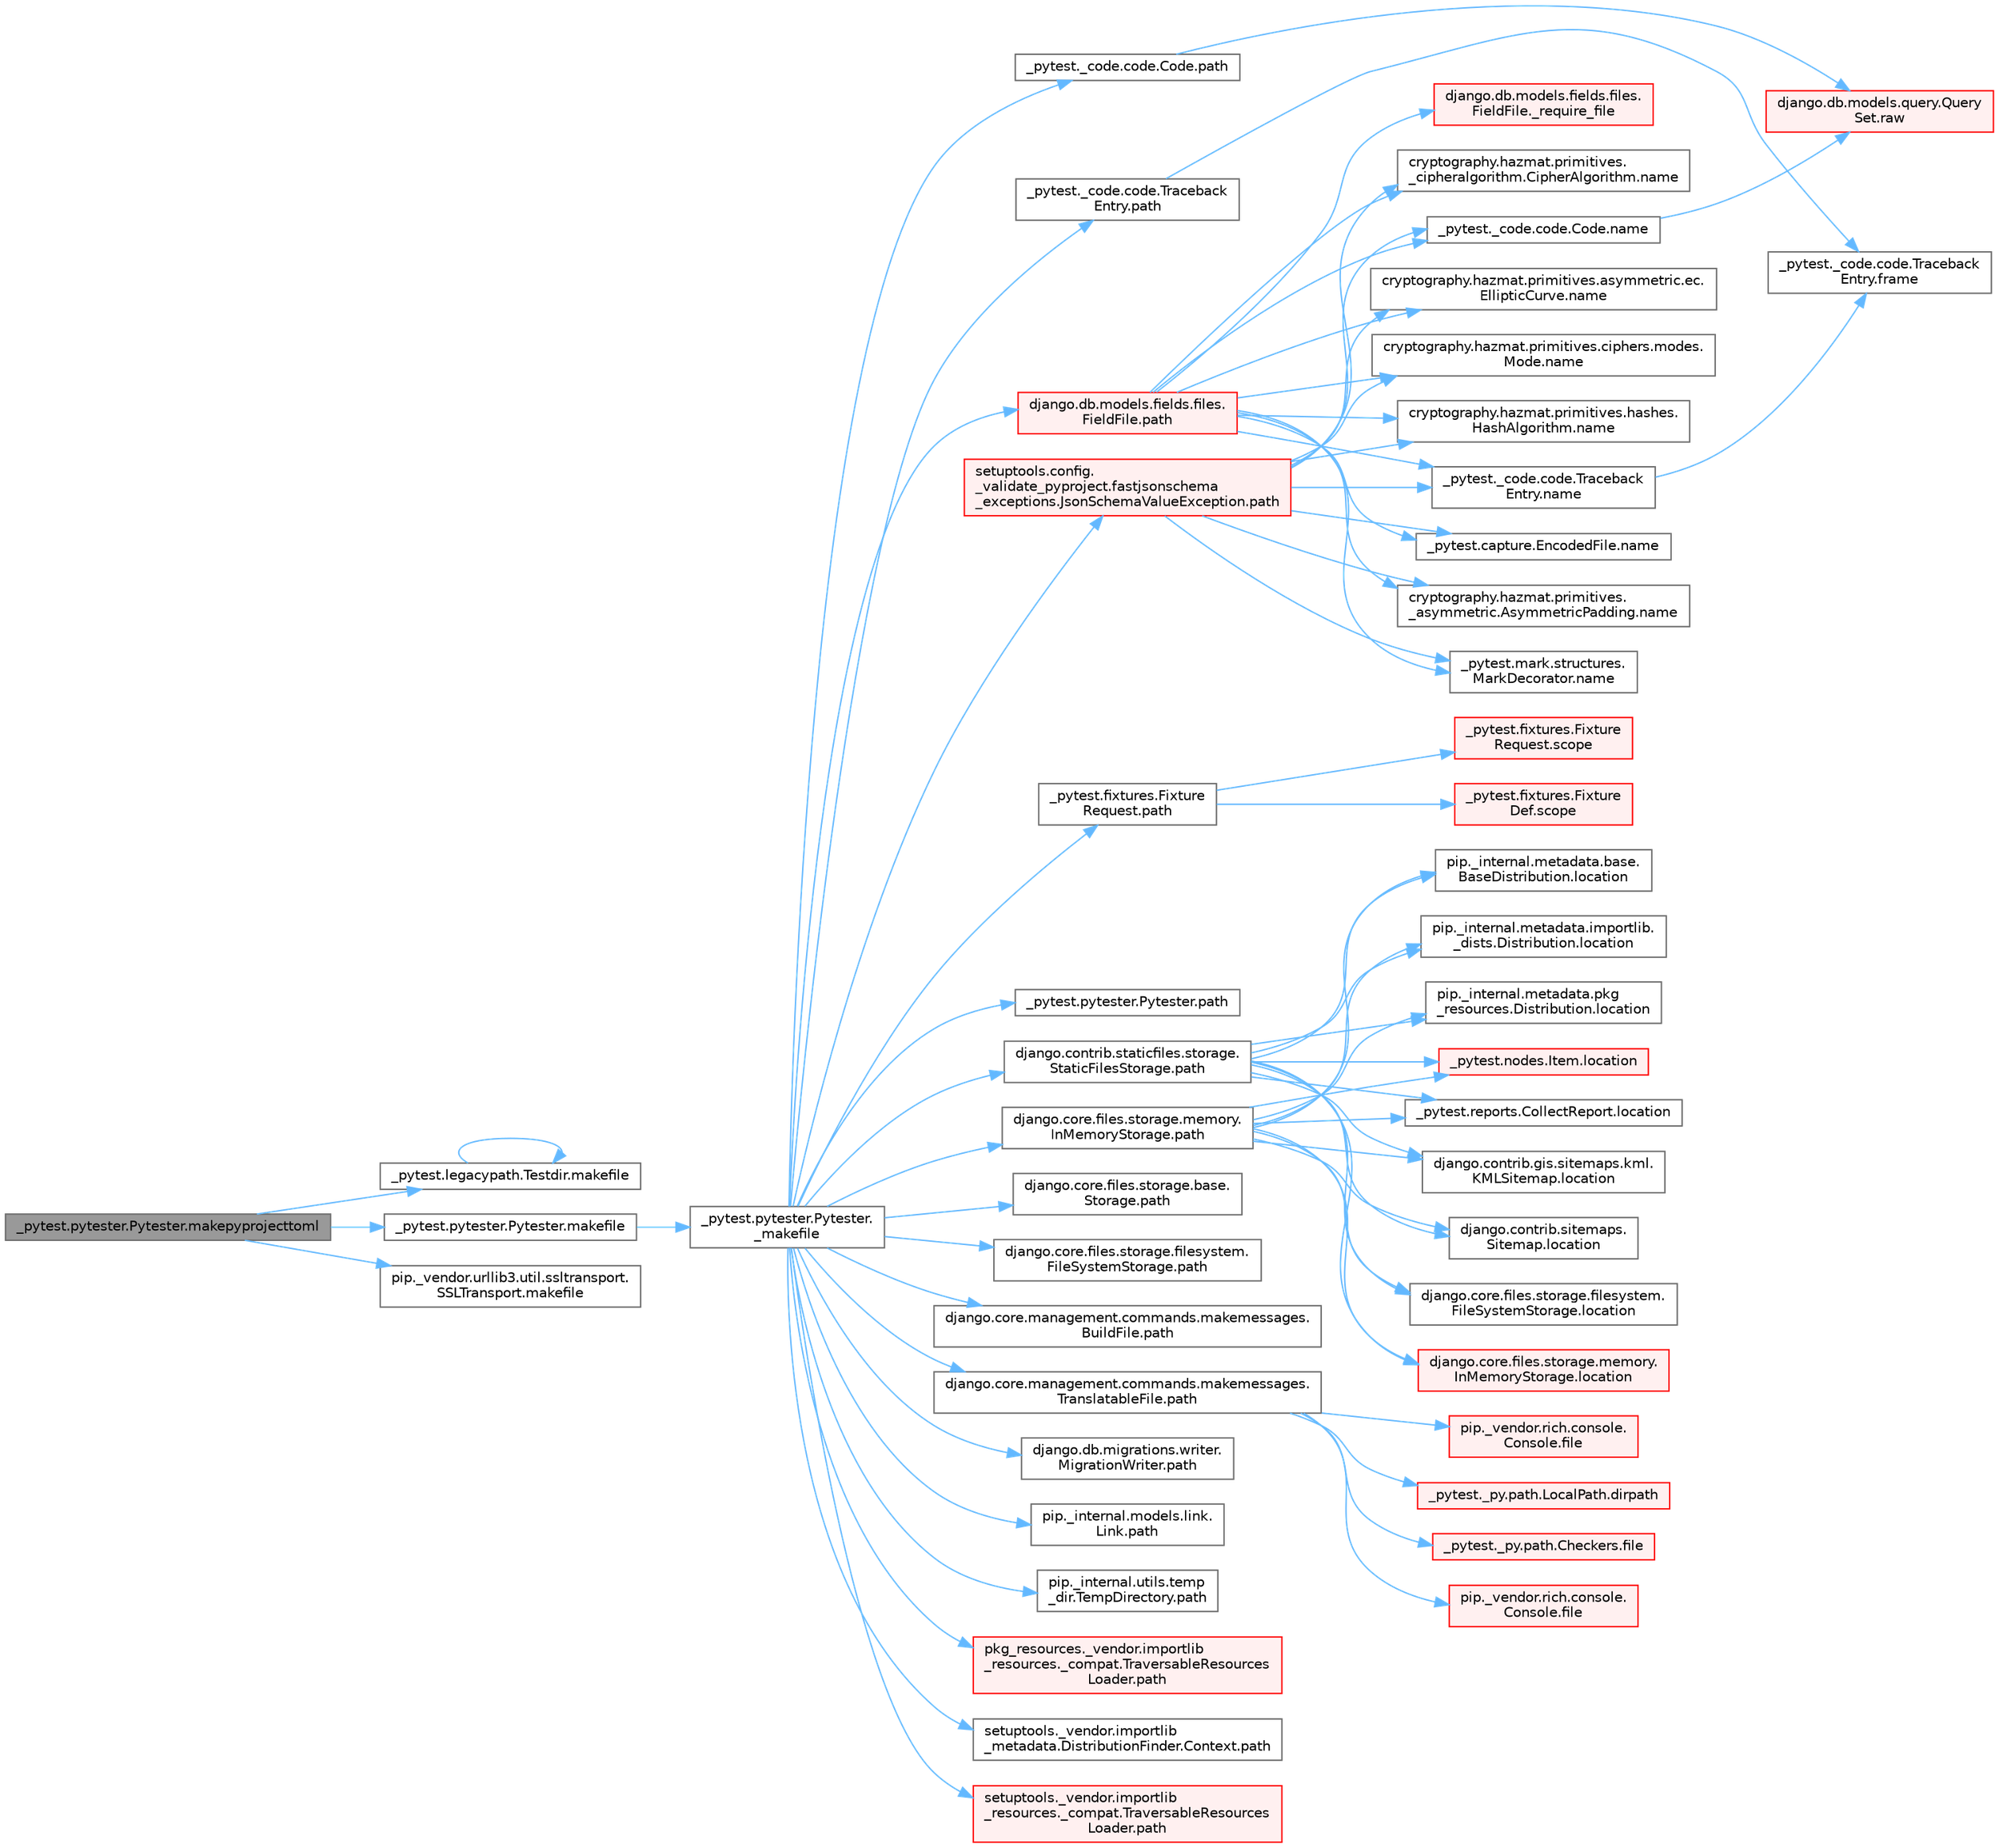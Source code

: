 digraph "_pytest.pytester.Pytester.makepyprojecttoml"
{
 // LATEX_PDF_SIZE
  bgcolor="transparent";
  edge [fontname=Helvetica,fontsize=10,labelfontname=Helvetica,labelfontsize=10];
  node [fontname=Helvetica,fontsize=10,shape=box,height=0.2,width=0.4];
  rankdir="LR";
  Node1 [id="Node000001",label="_pytest.pytester.Pytester.makepyprojecttoml",height=0.2,width=0.4,color="gray40", fillcolor="grey60", style="filled", fontcolor="black",tooltip=" "];
  Node1 -> Node2 [id="edge1_Node000001_Node000002",color="steelblue1",style="solid",tooltip=" "];
  Node2 [id="Node000002",label="_pytest.legacypath.Testdir.makefile",height=0.2,width=0.4,color="grey40", fillcolor="white", style="filled",URL="$class__pytest_1_1legacypath_1_1_testdir.html#a4f58e20ac00ba761a48f05b696156cb2",tooltip=" "];
  Node2 -> Node2 [id="edge2_Node000002_Node000002",color="steelblue1",style="solid",tooltip=" "];
  Node1 -> Node3 [id="edge3_Node000001_Node000003",color="steelblue1",style="solid",tooltip=" "];
  Node3 [id="Node000003",label="_pytest.pytester.Pytester.makefile",height=0.2,width=0.4,color="grey40", fillcolor="white", style="filled",URL="$class__pytest_1_1pytester_1_1_pytester.html#a048469530759e07445ba6768ddaf5f76",tooltip=" "];
  Node3 -> Node4 [id="edge4_Node000003_Node000004",color="steelblue1",style="solid",tooltip=" "];
  Node4 [id="Node000004",label="_pytest.pytester.Pytester.\l_makefile",height=0.2,width=0.4,color="grey40", fillcolor="white", style="filled",URL="$class__pytest_1_1pytester_1_1_pytester.html#a7a55c8d58e26455aa4fa8bc9c5d692c6",tooltip=" "];
  Node4 -> Node5 [id="edge5_Node000004_Node000005",color="steelblue1",style="solid",tooltip=" "];
  Node5 [id="Node000005",label="_pytest._code.code.Code.path",height=0.2,width=0.4,color="grey40", fillcolor="white", style="filled",URL="$class__pytest_1_1__code_1_1code_1_1_code.html#a1dae55e90750fe77c7517f806a14d864",tooltip=" "];
  Node5 -> Node6 [id="edge6_Node000005_Node000006",color="steelblue1",style="solid",tooltip=" "];
  Node6 [id="Node000006",label="django.db.models.query.Query\lSet.raw",height=0.2,width=0.4,color="red", fillcolor="#FFF0F0", style="filled",URL="$classdjango_1_1db_1_1models_1_1query_1_1_query_set.html#abce199e3993658459fb2f7c2719daa45",tooltip="PUBLIC METHODS THAT RETURN A QUERYSET SUBCLASS #."];
  Node4 -> Node17 [id="edge7_Node000004_Node000017",color="steelblue1",style="solid",tooltip=" "];
  Node17 [id="Node000017",label="_pytest._code.code.Traceback\lEntry.path",height=0.2,width=0.4,color="grey40", fillcolor="white", style="filled",URL="$class__pytest_1_1__code_1_1code_1_1_traceback_entry.html#a5a88b9ae4623733566450a9e7d8387c0",tooltip=" "];
  Node17 -> Node18 [id="edge8_Node000017_Node000018",color="steelblue1",style="solid",tooltip=" "];
  Node18 [id="Node000018",label="_pytest._code.code.Traceback\lEntry.frame",height=0.2,width=0.4,color="grey40", fillcolor="white", style="filled",URL="$class__pytest_1_1__code_1_1code_1_1_traceback_entry.html#a8592e8aeeb3804602a1d6c85fc427f1b",tooltip=" "];
  Node4 -> Node19 [id="edge9_Node000004_Node000019",color="steelblue1",style="solid",tooltip=" "];
  Node19 [id="Node000019",label="_pytest.fixtures.Fixture\lRequest.path",height=0.2,width=0.4,color="grey40", fillcolor="white", style="filled",URL="$class__pytest_1_1fixtures_1_1_fixture_request.html#a6f6db59812d121b54cd67d5e434e1451",tooltip=" "];
  Node19 -> Node20 [id="edge10_Node000019_Node000020",color="steelblue1",style="solid",tooltip=" "];
  Node20 [id="Node000020",label="_pytest.fixtures.Fixture\lDef.scope",height=0.2,width=0.4,color="red", fillcolor="#FFF0F0", style="filled",URL="$class__pytest_1_1fixtures_1_1_fixture_def.html#a7631cdae842daae93780def0698acba2",tooltip=" "];
  Node19 -> Node24 [id="edge11_Node000019_Node000024",color="steelblue1",style="solid",tooltip=" "];
  Node24 [id="Node000024",label="_pytest.fixtures.Fixture\lRequest.scope",height=0.2,width=0.4,color="red", fillcolor="#FFF0F0", style="filled",URL="$class__pytest_1_1fixtures_1_1_fixture_request.html#acb5406ee9e8cf7147711b9314b6c951a",tooltip=" "];
  Node4 -> Node25 [id="edge12_Node000004_Node000025",color="steelblue1",style="solid",tooltip=" "];
  Node25 [id="Node000025",label="_pytest.pytester.Pytester.path",height=0.2,width=0.4,color="grey40", fillcolor="white", style="filled",URL="$class__pytest_1_1pytester_1_1_pytester.html#a403c804f74a87f5e5705774fa896cc1f",tooltip=" "];
  Node4 -> Node26 [id="edge13_Node000004_Node000026",color="steelblue1",style="solid",tooltip=" "];
  Node26 [id="Node000026",label="django.contrib.staticfiles.storage.\lStaticFilesStorage.path",height=0.2,width=0.4,color="grey40", fillcolor="white", style="filled",URL="$classdjango_1_1contrib_1_1staticfiles_1_1storage_1_1_static_files_storage.html#a4e96cc92fbde7423d1b74f3a50fc0bf6",tooltip=" "];
  Node26 -> Node27 [id="edge14_Node000026_Node000027",color="steelblue1",style="solid",tooltip=" "];
  Node27 [id="Node000027",label="_pytest.nodes.Item.location",height=0.2,width=0.4,color="red", fillcolor="#FFF0F0", style="filled",URL="$class__pytest_1_1nodes_1_1_item.html#a09cd5bab99de1b92a3aa6f76ba8aa206",tooltip=" "];
  Node26 -> Node38 [id="edge15_Node000026_Node000038",color="steelblue1",style="solid",tooltip=" "];
  Node38 [id="Node000038",label="_pytest.reports.CollectReport.location",height=0.2,width=0.4,color="grey40", fillcolor="white", style="filled",URL="$class__pytest_1_1reports_1_1_collect_report.html#a3df6c3a6598c22fd46d30789b1a43393",tooltip=" "];
  Node26 -> Node39 [id="edge16_Node000026_Node000039",color="steelblue1",style="solid",tooltip=" "];
  Node39 [id="Node000039",label="django.contrib.gis.sitemaps.kml.\lKMLSitemap.location",height=0.2,width=0.4,color="grey40", fillcolor="white", style="filled",URL="$classdjango_1_1contrib_1_1gis_1_1sitemaps_1_1kml_1_1_k_m_l_sitemap.html#aeae9b718dc149bb1b470a9c52ac5628f",tooltip=" "];
  Node26 -> Node40 [id="edge17_Node000026_Node000040",color="steelblue1",style="solid",tooltip=" "];
  Node40 [id="Node000040",label="django.contrib.sitemaps.\lSitemap.location",height=0.2,width=0.4,color="grey40", fillcolor="white", style="filled",URL="$classdjango_1_1contrib_1_1sitemaps_1_1_sitemap.html#aa50de5996662f62a25b44d826e56f3d1",tooltip=" "];
  Node26 -> Node41 [id="edge18_Node000026_Node000041",color="steelblue1",style="solid",tooltip=" "];
  Node41 [id="Node000041",label="django.core.files.storage.filesystem.\lFileSystemStorage.location",height=0.2,width=0.4,color="grey40", fillcolor="white", style="filled",URL="$classdjango_1_1core_1_1files_1_1storage_1_1filesystem_1_1_file_system_storage.html#a96c687dfbe5a613789ce671d432b4e05",tooltip=" "];
  Node26 -> Node42 [id="edge19_Node000026_Node000042",color="steelblue1",style="solid",tooltip=" "];
  Node42 [id="Node000042",label="django.core.files.storage.memory.\lInMemoryStorage.location",height=0.2,width=0.4,color="red", fillcolor="#FFF0F0", style="filled",URL="$classdjango_1_1core_1_1files_1_1storage_1_1memory_1_1_in_memory_storage.html#ac07879a754326faa2de48cb4929aec21",tooltip=" "];
  Node26 -> Node475 [id="edge20_Node000026_Node000475",color="steelblue1",style="solid",tooltip=" "];
  Node475 [id="Node000475",label="pip._internal.metadata.base.\lBaseDistribution.location",height=0.2,width=0.4,color="grey40", fillcolor="white", style="filled",URL="$classpip_1_1__internal_1_1metadata_1_1base_1_1_base_distribution.html#af41d226a9fda04459c2e55c71152b3b0",tooltip=" "];
  Node26 -> Node476 [id="edge21_Node000026_Node000476",color="steelblue1",style="solid",tooltip=" "];
  Node476 [id="Node000476",label="pip._internal.metadata.importlib.\l_dists.Distribution.location",height=0.2,width=0.4,color="grey40", fillcolor="white", style="filled",URL="$classpip_1_1__internal_1_1metadata_1_1importlib_1_1__dists_1_1_distribution.html#a501af487c943a5f3c1caf6464b7b7abf",tooltip=" "];
  Node26 -> Node477 [id="edge22_Node000026_Node000477",color="steelblue1",style="solid",tooltip=" "];
  Node477 [id="Node000477",label="pip._internal.metadata.pkg\l_resources.Distribution.location",height=0.2,width=0.4,color="grey40", fillcolor="white", style="filled",URL="$classpip_1_1__internal_1_1metadata_1_1pkg__resources_1_1_distribution.html#a0f2f12c49a237ef615c9763d10b66e6b",tooltip=" "];
  Node4 -> Node472 [id="edge23_Node000004_Node000472",color="steelblue1",style="solid",tooltip=" "];
  Node472 [id="Node000472",label="django.core.files.storage.base.\lStorage.path",height=0.2,width=0.4,color="grey40", fillcolor="white", style="filled",URL="$classdjango_1_1core_1_1files_1_1storage_1_1base_1_1_storage.html#a9be8d49a55131dbbab2c5fd57f7e772c",tooltip=" "];
  Node4 -> Node473 [id="edge24_Node000004_Node000473",color="steelblue1",style="solid",tooltip=" "];
  Node473 [id="Node000473",label="django.core.files.storage.filesystem.\lFileSystemStorage.path",height=0.2,width=0.4,color="grey40", fillcolor="white", style="filled",URL="$classdjango_1_1core_1_1files_1_1storage_1_1filesystem_1_1_file_system_storage.html#abf8a7e88eedec3e1b2ea965cc0858d17",tooltip=" "];
  Node4 -> Node474 [id="edge25_Node000004_Node000474",color="steelblue1",style="solid",tooltip=" "];
  Node474 [id="Node000474",label="django.core.files.storage.memory.\lInMemoryStorage.path",height=0.2,width=0.4,color="grey40", fillcolor="white", style="filled",URL="$classdjango_1_1core_1_1files_1_1storage_1_1memory_1_1_in_memory_storage.html#a466c8e28fd11839318d2e4454b8ef89f",tooltip=" "];
  Node474 -> Node27 [id="edge26_Node000474_Node000027",color="steelblue1",style="solid",tooltip=" "];
  Node474 -> Node38 [id="edge27_Node000474_Node000038",color="steelblue1",style="solid",tooltip=" "];
  Node474 -> Node39 [id="edge28_Node000474_Node000039",color="steelblue1",style="solid",tooltip=" "];
  Node474 -> Node40 [id="edge29_Node000474_Node000040",color="steelblue1",style="solid",tooltip=" "];
  Node474 -> Node41 [id="edge30_Node000474_Node000041",color="steelblue1",style="solid",tooltip=" "];
  Node474 -> Node42 [id="edge31_Node000474_Node000042",color="steelblue1",style="solid",tooltip=" "];
  Node474 -> Node475 [id="edge32_Node000474_Node000475",color="steelblue1",style="solid",tooltip=" "];
  Node474 -> Node476 [id="edge33_Node000474_Node000476",color="steelblue1",style="solid",tooltip=" "];
  Node474 -> Node477 [id="edge34_Node000474_Node000477",color="steelblue1",style="solid",tooltip=" "];
  Node4 -> Node478 [id="edge35_Node000004_Node000478",color="steelblue1",style="solid",tooltip=" "];
  Node478 [id="Node000478",label="django.core.management.commands.makemessages.\lBuildFile.path",height=0.2,width=0.4,color="grey40", fillcolor="white", style="filled",URL="$classdjango_1_1core_1_1management_1_1commands_1_1makemessages_1_1_build_file.html#ac06388718e902543bc00a7c6565105fc",tooltip=" "];
  Node4 -> Node479 [id="edge36_Node000004_Node000479",color="steelblue1",style="solid",tooltip=" "];
  Node479 [id="Node000479",label="django.core.management.commands.makemessages.\lTranslatableFile.path",height=0.2,width=0.4,color="grey40", fillcolor="white", style="filled",URL="$classdjango_1_1core_1_1management_1_1commands_1_1makemessages_1_1_translatable_file.html#ad851d5e6b8a65f5915ccfd4a30fb8026",tooltip=" "];
  Node479 -> Node224 [id="edge37_Node000479_Node000224",color="steelblue1",style="solid",tooltip=" "];
  Node224 [id="Node000224",label="_pytest._py.path.LocalPath.dirpath",height=0.2,width=0.4,color="red", fillcolor="#FFF0F0", style="filled",URL="$class__pytest_1_1__py_1_1path_1_1_local_path.html#aa8766bdaffd39f928eaae6f30b741b05",tooltip=" "];
  Node479 -> Node213 [id="edge38_Node000479_Node000213",color="steelblue1",style="solid",tooltip=" "];
  Node213 [id="Node000213",label="_pytest._py.path.Checkers.file",height=0.2,width=0.4,color="red", fillcolor="#FFF0F0", style="filled",URL="$class__pytest_1_1__py_1_1path_1_1_checkers.html#a53705ca38cbf2fb29d34914af4b5003d",tooltip=" "];
  Node479 -> Node215 [id="edge39_Node000479_Node000215",color="steelblue1",style="solid",tooltip=" "];
  Node215 [id="Node000215",label="pip._vendor.rich.console.\lConsole.file",height=0.2,width=0.4,color="red", fillcolor="#FFF0F0", style="filled",URL="$classpip_1_1__vendor_1_1rich_1_1console_1_1_console.html#af37c1c8bfe4a9b4dcd3b0ff2d14357bf",tooltip=" "];
  Node479 -> Node216 [id="edge40_Node000479_Node000216",color="steelblue1",style="solid",tooltip=" "];
  Node216 [id="Node000216",label="pip._vendor.rich.console.\lConsole.file",height=0.2,width=0.4,color="red", fillcolor="#FFF0F0", style="filled",URL="$classpip_1_1__vendor_1_1rich_1_1console_1_1_console.html#aeea14249658b94049a5be89c15fd5bc1",tooltip=" "];
  Node4 -> Node480 [id="edge41_Node000004_Node000480",color="steelblue1",style="solid",tooltip=" "];
  Node480 [id="Node000480",label="django.db.migrations.writer.\lMigrationWriter.path",height=0.2,width=0.4,color="grey40", fillcolor="white", style="filled",URL="$classdjango_1_1db_1_1migrations_1_1writer_1_1_migration_writer.html#a45469d67e8f80996c982470d36136184",tooltip=" "];
  Node4 -> Node481 [id="edge42_Node000004_Node000481",color="steelblue1",style="solid",tooltip=" "];
  Node481 [id="Node000481",label="django.db.models.fields.files.\lFieldFile.path",height=0.2,width=0.4,color="red", fillcolor="#FFF0F0", style="filled",URL="$classdjango_1_1db_1_1models_1_1fields_1_1files_1_1_field_file.html#ae91c4ed0643fb9bd8959d0db8eb44f80",tooltip=" "];
  Node481 -> Node482 [id="edge43_Node000481_Node000482",color="steelblue1",style="solid",tooltip=" "];
  Node482 [id="Node000482",label="django.db.models.fields.files.\lFieldFile._require_file",height=0.2,width=0.4,color="red", fillcolor="#FFF0F0", style="filled",URL="$classdjango_1_1db_1_1models_1_1fields_1_1files_1_1_field_file.html#a1cac893f5b8a18de2457265f1bf93b47",tooltip=" "];
  Node481 -> Node400 [id="edge44_Node000481_Node000400",color="steelblue1",style="solid",tooltip=" "];
  Node400 [id="Node000400",label="_pytest._code.code.Code.name",height=0.2,width=0.4,color="grey40", fillcolor="white", style="filled",URL="$class__pytest_1_1__code_1_1code_1_1_code.html#a1f3cbc53ca6df4a1bab12183694b6e78",tooltip=" "];
  Node400 -> Node6 [id="edge45_Node000400_Node000006",color="steelblue1",style="solid",tooltip=" "];
  Node481 -> Node401 [id="edge46_Node000481_Node000401",color="steelblue1",style="solid",tooltip=" "];
  Node401 [id="Node000401",label="_pytest._code.code.Traceback\lEntry.name",height=0.2,width=0.4,color="grey40", fillcolor="white", style="filled",URL="$class__pytest_1_1__code_1_1code_1_1_traceback_entry.html#a106b95c0753f41669fbfb8ee4c11ad3d",tooltip=" "];
  Node401 -> Node18 [id="edge47_Node000401_Node000018",color="steelblue1",style="solid",tooltip=" "];
  Node481 -> Node402 [id="edge48_Node000481_Node000402",color="steelblue1",style="solid",tooltip=" "];
  Node402 [id="Node000402",label="_pytest.capture.EncodedFile.name",height=0.2,width=0.4,color="grey40", fillcolor="white", style="filled",URL="$class__pytest_1_1capture_1_1_encoded_file.html#a738c73b5de21c7261d9e51f71e4f0397",tooltip=" "];
  Node481 -> Node403 [id="edge49_Node000481_Node000403",color="steelblue1",style="solid",tooltip=" "];
  Node403 [id="Node000403",label="_pytest.mark.structures.\lMarkDecorator.name",height=0.2,width=0.4,color="grey40", fillcolor="white", style="filled",URL="$class__pytest_1_1mark_1_1structures_1_1_mark_decorator.html#ae8f66760cda125450e0e3bd38689c72f",tooltip=" "];
  Node481 -> Node404 [id="edge50_Node000481_Node000404",color="steelblue1",style="solid",tooltip=" "];
  Node404 [id="Node000404",label="cryptography.hazmat.primitives.\l_asymmetric.AsymmetricPadding.name",height=0.2,width=0.4,color="grey40", fillcolor="white", style="filled",URL="$classcryptography_1_1hazmat_1_1primitives_1_1__asymmetric_1_1_asymmetric_padding.html#a8f72e8284cb336861a873ed5ce0e39b5",tooltip=" "];
  Node481 -> Node405 [id="edge51_Node000481_Node000405",color="steelblue1",style="solid",tooltip=" "];
  Node405 [id="Node000405",label="cryptography.hazmat.primitives.\l_cipheralgorithm.CipherAlgorithm.name",height=0.2,width=0.4,color="grey40", fillcolor="white", style="filled",URL="$classcryptography_1_1hazmat_1_1primitives_1_1__cipheralgorithm_1_1_cipher_algorithm.html#a50567a5c3388450ab7aa883ab34a1ac7",tooltip=" "];
  Node481 -> Node406 [id="edge52_Node000481_Node000406",color="steelblue1",style="solid",tooltip=" "];
  Node406 [id="Node000406",label="cryptography.hazmat.primitives.asymmetric.ec.\lEllipticCurve.name",height=0.2,width=0.4,color="grey40", fillcolor="white", style="filled",URL="$classcryptography_1_1hazmat_1_1primitives_1_1asymmetric_1_1ec_1_1_elliptic_curve.html#a2775c4e945309a6c7ea33dace1698a60",tooltip=" "];
  Node481 -> Node407 [id="edge53_Node000481_Node000407",color="steelblue1",style="solid",tooltip=" "];
  Node407 [id="Node000407",label="cryptography.hazmat.primitives.ciphers.modes.\lMode.name",height=0.2,width=0.4,color="grey40", fillcolor="white", style="filled",URL="$classcryptography_1_1hazmat_1_1primitives_1_1ciphers_1_1modes_1_1_mode.html#a99d93fd1370a2abbb5bb5cffbd5ff0f7",tooltip=" "];
  Node481 -> Node408 [id="edge54_Node000481_Node000408",color="steelblue1",style="solid",tooltip=" "];
  Node408 [id="Node000408",label="cryptography.hazmat.primitives.hashes.\lHashAlgorithm.name",height=0.2,width=0.4,color="grey40", fillcolor="white", style="filled",URL="$classcryptography_1_1hazmat_1_1primitives_1_1hashes_1_1_hash_algorithm.html#a42c7e1582d9b46a015774af9e5cbbb0b",tooltip=" "];
  Node4 -> Node577 [id="edge55_Node000004_Node000577",color="steelblue1",style="solid",tooltip=" "];
  Node577 [id="Node000577",label="pip._internal.models.link.\lLink.path",height=0.2,width=0.4,color="grey40", fillcolor="white", style="filled",URL="$classpip_1_1__internal_1_1models_1_1link_1_1_link.html#a30f454216dcb615e3ed986238490f180",tooltip=" "];
  Node4 -> Node578 [id="edge56_Node000004_Node000578",color="steelblue1",style="solid",tooltip=" "];
  Node578 [id="Node000578",label="pip._internal.utils.temp\l_dir.TempDirectory.path",height=0.2,width=0.4,color="grey40", fillcolor="white", style="filled",URL="$classpip_1_1__internal_1_1utils_1_1temp__dir_1_1_temp_directory.html#afe6b2d95c070c6570957de5696ff3a6e",tooltip=" "];
  Node4 -> Node579 [id="edge57_Node000004_Node000579",color="steelblue1",style="solid",tooltip=" "];
  Node579 [id="Node000579",label="pkg_resources._vendor.importlib\l_resources._compat.TraversableResources\lLoader.path",height=0.2,width=0.4,color="red", fillcolor="#FFF0F0", style="filled",URL="$classpkg__resources_1_1__vendor_1_1importlib__resources_1_1__compat_1_1_traversable_resources_loader.html#acfc17872a53cbe02f6c34eda2bb162f2",tooltip=" "];
  Node4 -> Node581 [id="edge58_Node000004_Node000581",color="steelblue1",style="solid",tooltip=" "];
  Node581 [id="Node000581",label="setuptools._vendor.importlib\l_metadata.DistributionFinder.Context.path",height=0.2,width=0.4,color="grey40", fillcolor="white", style="filled",URL="$classsetuptools_1_1__vendor_1_1importlib__metadata_1_1_distribution_finder_1_1_context.html#a84a429ddce40738ea5c0edb53799ee8d",tooltip=" "];
  Node4 -> Node582 [id="edge59_Node000004_Node000582",color="steelblue1",style="solid",tooltip=" "];
  Node582 [id="Node000582",label="setuptools._vendor.importlib\l_resources._compat.TraversableResources\lLoader.path",height=0.2,width=0.4,color="red", fillcolor="#FFF0F0", style="filled",URL="$classsetuptools_1_1__vendor_1_1importlib__resources_1_1__compat_1_1_traversable_resources_loader.html#a9b9cf5b6723d48f7a779b6ae71d53699",tooltip=" "];
  Node4 -> Node583 [id="edge60_Node000004_Node000583",color="steelblue1",style="solid",tooltip=" "];
  Node583 [id="Node000583",label="setuptools.config.\l_validate_pyproject.fastjsonschema\l_exceptions.JsonSchemaValueException.path",height=0.2,width=0.4,color="red", fillcolor="#FFF0F0", style="filled",URL="$classsetuptools_1_1config_1_1__validate__pyproject_1_1fastjsonschema__exceptions_1_1_json_schema_value_exception.html#a59179b3d1dc16c7087530bbc10bcf857",tooltip=" "];
  Node583 -> Node400 [id="edge61_Node000583_Node000400",color="steelblue1",style="solid",tooltip=" "];
  Node583 -> Node401 [id="edge62_Node000583_Node000401",color="steelblue1",style="solid",tooltip=" "];
  Node583 -> Node402 [id="edge63_Node000583_Node000402",color="steelblue1",style="solid",tooltip=" "];
  Node583 -> Node403 [id="edge64_Node000583_Node000403",color="steelblue1",style="solid",tooltip=" "];
  Node583 -> Node404 [id="edge65_Node000583_Node000404",color="steelblue1",style="solid",tooltip=" "];
  Node583 -> Node405 [id="edge66_Node000583_Node000405",color="steelblue1",style="solid",tooltip=" "];
  Node583 -> Node406 [id="edge67_Node000583_Node000406",color="steelblue1",style="solid",tooltip=" "];
  Node583 -> Node407 [id="edge68_Node000583_Node000407",color="steelblue1",style="solid",tooltip=" "];
  Node583 -> Node408 [id="edge69_Node000583_Node000408",color="steelblue1",style="solid",tooltip=" "];
  Node1 -> Node4529 [id="edge70_Node000001_Node004529",color="steelblue1",style="solid",tooltip=" "];
  Node4529 [id="Node004529",label="pip._vendor.urllib3.util.ssltransport.\lSSLTransport.makefile",height=0.2,width=0.4,color="grey40", fillcolor="white", style="filled",URL="$classpip_1_1__vendor_1_1urllib3_1_1util_1_1ssltransport_1_1_s_s_l_transport.html#abf660370f01e4f9b3d0162a93a6293df",tooltip=" "];
}
